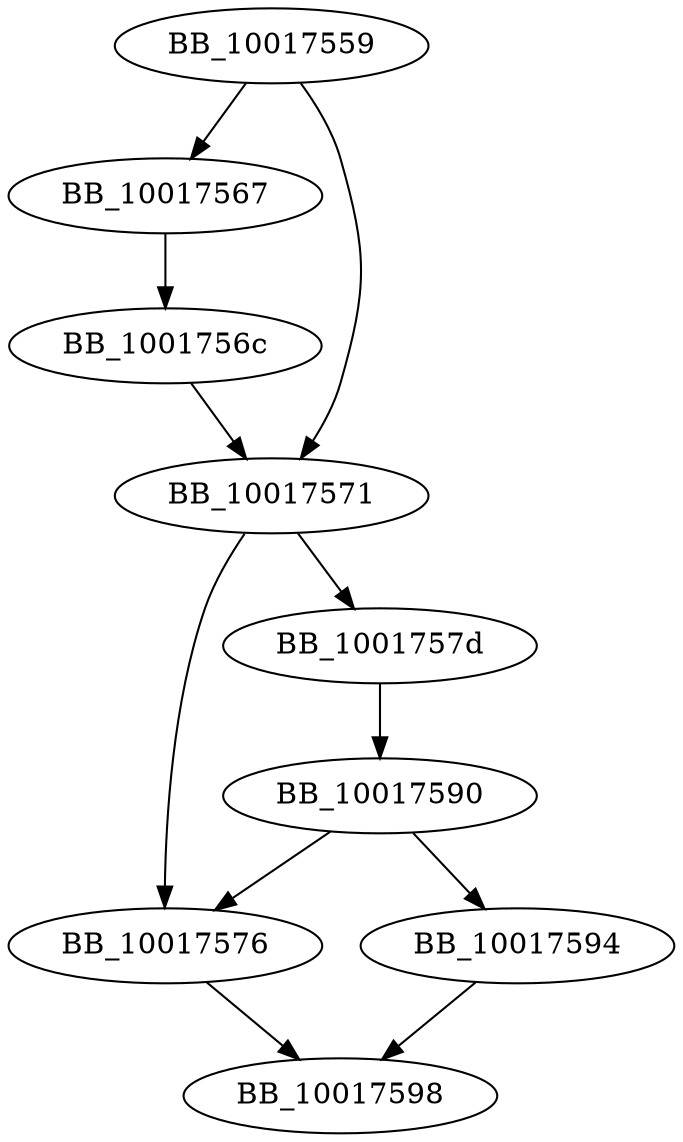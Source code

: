 DiGraph __putwch_nolock{
BB_10017559->BB_10017567
BB_10017559->BB_10017571
BB_10017567->BB_1001756c
BB_1001756c->BB_10017571
BB_10017571->BB_10017576
BB_10017571->BB_1001757d
BB_10017576->BB_10017598
BB_1001757d->BB_10017590
BB_10017590->BB_10017576
BB_10017590->BB_10017594
BB_10017594->BB_10017598
}
